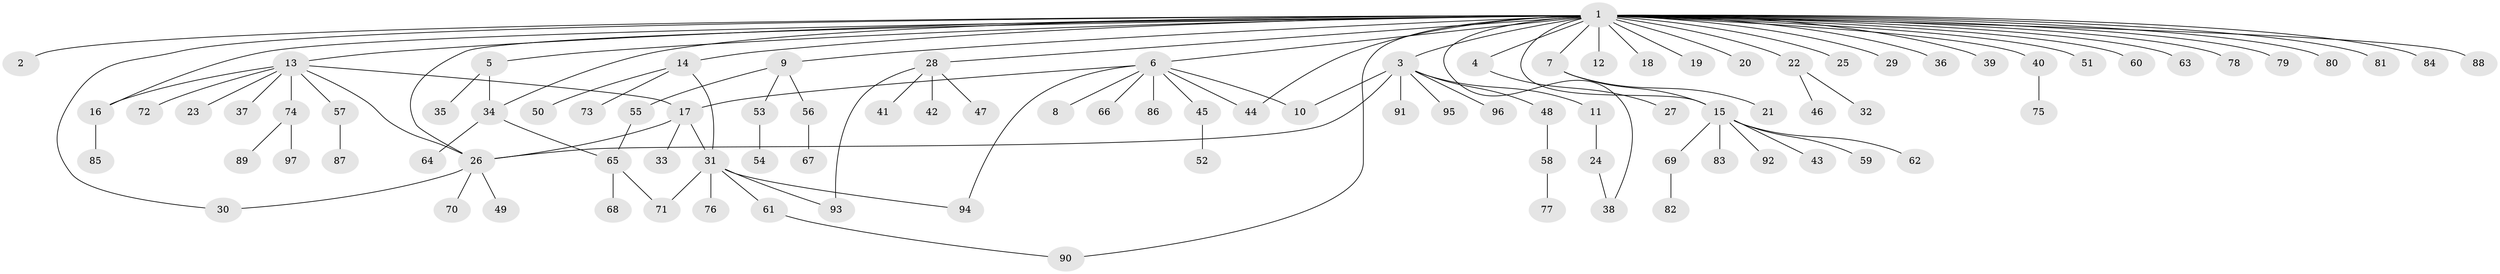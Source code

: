 // coarse degree distribution, {35: 0.013157894736842105, 1: 0.6052631578947368, 7: 0.02631578947368421, 2: 0.2236842105263158, 8: 0.039473684210526314, 4: 0.039473684210526314, 3: 0.02631578947368421, 5: 0.013157894736842105, 6: 0.013157894736842105}
// Generated by graph-tools (version 1.1) at 2025/41/03/06/25 10:41:52]
// undirected, 97 vertices, 113 edges
graph export_dot {
graph [start="1"]
  node [color=gray90,style=filled];
  1;
  2;
  3;
  4;
  5;
  6;
  7;
  8;
  9;
  10;
  11;
  12;
  13;
  14;
  15;
  16;
  17;
  18;
  19;
  20;
  21;
  22;
  23;
  24;
  25;
  26;
  27;
  28;
  29;
  30;
  31;
  32;
  33;
  34;
  35;
  36;
  37;
  38;
  39;
  40;
  41;
  42;
  43;
  44;
  45;
  46;
  47;
  48;
  49;
  50;
  51;
  52;
  53;
  54;
  55;
  56;
  57;
  58;
  59;
  60;
  61;
  62;
  63;
  64;
  65;
  66;
  67;
  68;
  69;
  70;
  71;
  72;
  73;
  74;
  75;
  76;
  77;
  78;
  79;
  80;
  81;
  82;
  83;
  84;
  85;
  86;
  87;
  88;
  89;
  90;
  91;
  92;
  93;
  94;
  95;
  96;
  97;
  1 -- 2;
  1 -- 3;
  1 -- 4;
  1 -- 5;
  1 -- 6;
  1 -- 7;
  1 -- 9;
  1 -- 12;
  1 -- 13;
  1 -- 14;
  1 -- 15;
  1 -- 16;
  1 -- 18;
  1 -- 19;
  1 -- 20;
  1 -- 22;
  1 -- 25;
  1 -- 26;
  1 -- 28;
  1 -- 29;
  1 -- 30;
  1 -- 34;
  1 -- 36;
  1 -- 38;
  1 -- 39;
  1 -- 40;
  1 -- 44;
  1 -- 51;
  1 -- 60;
  1 -- 63;
  1 -- 78;
  1 -- 79;
  1 -- 80;
  1 -- 81;
  1 -- 84;
  1 -- 88;
  1 -- 90;
  3 -- 10;
  3 -- 11;
  3 -- 26;
  3 -- 48;
  3 -- 91;
  3 -- 95;
  3 -- 96;
  4 -- 27;
  5 -- 34;
  5 -- 35;
  6 -- 8;
  6 -- 10;
  6 -- 17;
  6 -- 44;
  6 -- 45;
  6 -- 66;
  6 -- 86;
  6 -- 94;
  7 -- 15;
  7 -- 21;
  9 -- 53;
  9 -- 55;
  9 -- 56;
  11 -- 24;
  13 -- 16;
  13 -- 17;
  13 -- 23;
  13 -- 26;
  13 -- 37;
  13 -- 57;
  13 -- 72;
  13 -- 74;
  14 -- 31;
  14 -- 50;
  14 -- 73;
  15 -- 43;
  15 -- 59;
  15 -- 62;
  15 -- 69;
  15 -- 83;
  15 -- 92;
  16 -- 85;
  17 -- 26;
  17 -- 31;
  17 -- 33;
  22 -- 32;
  22 -- 46;
  24 -- 38;
  26 -- 30;
  26 -- 49;
  26 -- 70;
  28 -- 41;
  28 -- 42;
  28 -- 47;
  28 -- 93;
  31 -- 61;
  31 -- 71;
  31 -- 76;
  31 -- 93;
  31 -- 94;
  34 -- 64;
  34 -- 65;
  40 -- 75;
  45 -- 52;
  48 -- 58;
  53 -- 54;
  55 -- 65;
  56 -- 67;
  57 -- 87;
  58 -- 77;
  61 -- 90;
  65 -- 68;
  65 -- 71;
  69 -- 82;
  74 -- 89;
  74 -- 97;
}
